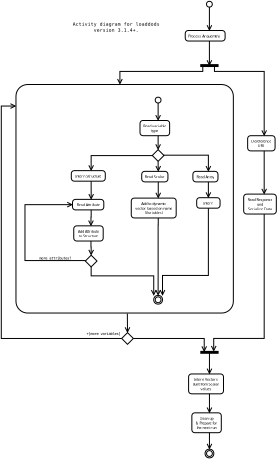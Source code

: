 <?xml version="1.0"?>
<diagram xmlns:dia="http://www.lysator.liu.se/~alla/dia/">
  <diagramdata>
    <attribute name="background">
      <color val="#ffffff"/>
    </attribute>
    <attribute name="paper">
      <composite type="paper">
        <attribute name="name">
          <string>#Letter#</string>
        </attribute>
        <attribute name="tmargin">
          <real val="2.54"/>
        </attribute>
        <attribute name="bmargin">
          <real val="2.54"/>
        </attribute>
        <attribute name="lmargin">
          <real val="2.54"/>
        </attribute>
        <attribute name="rmargin">
          <real val="2.54"/>
        </attribute>
        <attribute name="is_portrait">
          <boolean val="true"/>
        </attribute>
        <attribute name="scaling">
          <real val="0.293"/>
        </attribute>
        <attribute name="fitto">
          <boolean val="true"/>
        </attribute>
        <attribute name="fitwidth">
          <int val="1"/>
        </attribute>
        <attribute name="fitheight">
          <int val="1"/>
        </attribute>
      </composite>
    </attribute>
  </diagramdata>
  <layer name="Background" visible="true">
    <object type="Standard - Box" version="0" id="O0">
      <attribute name="obj_pos">
        <point val="-9.967,16.242"/>
      </attribute>
      <attribute name="obj_bb">
        <rectangle val="-10.017,16.192;27.283,55.401"/>
      </attribute>
      <attribute name="elem_corner">
        <point val="-9.967,16.242"/>
      </attribute>
      <attribute name="elem_width">
        <real val="37.199"/>
      </attribute>
      <attribute name="elem_height">
        <real val="39.109"/>
      </attribute>
      <attribute name="border_width">
        <real val="0.1"/>
      </attribute>
      <attribute name="show_background">
        <boolean val="true"/>
      </attribute>
      <attribute name="corner_radius">
        <real val="2"/>
      </attribute>
    </object>
  </layer>
  <layer name="Foreground" visible="true">
    <object type="UML - State" version="0" id="O1">
      <attribute name="obj_pos">
        <point val="22.635,2"/>
      </attribute>
      <attribute name="obj_bb">
        <rectangle val="22.635,2;23.635,3"/>
      </attribute>
      <attribute name="elem_corner">
        <point val="22.635,2"/>
      </attribute>
      <attribute name="elem_width">
        <real val="1"/>
      </attribute>
      <attribute name="elem_height">
        <real val="1"/>
      </attribute>
      <attribute name="text">
        <composite type="text">
          <attribute name="string">
            <string>##</string>
          </attribute>
          <attribute name="font">
            <font name="Helvetica"/>
          </attribute>
          <attribute name="height">
            <real val="0.8"/>
          </attribute>
          <attribute name="pos">
            <point val="26,5.139"/>
          </attribute>
          <attribute name="color">
            <color val="#000000"/>
          </attribute>
          <attribute name="alignment">
            <enum val="1"/>
          </attribute>
        </composite>
      </attribute>
      <attribute name="type">
        <int val="1"/>
      </attribute>
    </object>
    <object type="UML - State" version="0" id="O2">
      <attribute name="obj_pos">
        <point val="19,7"/>
      </attribute>
      <attribute name="obj_bb">
        <rectangle val="19,7;27.27,8.8"/>
      </attribute>
      <attribute name="elem_corner">
        <point val="19,7"/>
      </attribute>
      <attribute name="elem_width">
        <real val="8.27"/>
      </attribute>
      <attribute name="elem_height">
        <real val="1.8"/>
      </attribute>
      <attribute name="text">
        <composite type="text">
          <attribute name="string">
            <string>#Process Arguemtns#</string>
          </attribute>
          <attribute name="font">
            <font name="Helvetica"/>
          </attribute>
          <attribute name="height">
            <real val="0.8"/>
          </attribute>
          <attribute name="pos">
            <point val="23.135,8.139"/>
          </attribute>
          <attribute name="color">
            <color val="#000000"/>
          </attribute>
          <attribute name="alignment">
            <enum val="1"/>
          </attribute>
        </composite>
      </attribute>
      <attribute name="type">
        <int val="0"/>
      </attribute>
    </object>
    <object type="Standard - Line" version="0" id="O3">
      <attribute name="obj_pos">
        <point val="23.135,3"/>
      </attribute>
      <attribute name="obj_bb">
        <rectangle val="22.285,2.15;23.985,7.85"/>
      </attribute>
      <attribute name="conn_endpoints">
        <point val="23.135,3"/>
        <point val="23.135,7"/>
      </attribute>
      <attribute name="numcp">
        <int val="1"/>
      </attribute>
      <attribute name="end_arrow">
        <enum val="1"/>
      </attribute>
      <attribute name="end_arrow_length">
        <real val="0.8"/>
      </attribute>
      <attribute name="end_arrow_width">
        <real val="0.8"/>
      </attribute>
      <connections>
        <connection handle="0" to="O1" connection="6"/>
        <connection handle="1" to="O2" connection="1"/>
      </connections>
    </object>
    <object type="UML - State" version="0" id="O4">
      <attribute name="obj_pos">
        <point val="29.679,25"/>
      </attribute>
      <attribute name="obj_bb">
        <rectangle val="29.679,25;35.339,27.6"/>
      </attribute>
      <attribute name="elem_corner">
        <point val="29.679,25"/>
      </attribute>
      <attribute name="elem_width">
        <real val="5.66"/>
      </attribute>
      <attribute name="elem_height">
        <real val="2.6"/>
      </attribute>
      <attribute name="text">
        <composite type="text">
          <attribute name="string">
            <string>#Dereference
URL#</string>
          </attribute>
          <attribute name="font">
            <font name="Helvetica"/>
          </attribute>
          <attribute name="height">
            <real val="0.8"/>
          </attribute>
          <attribute name="pos">
            <point val="32.509,26.139"/>
          </attribute>
          <attribute name="color">
            <color val="#000000"/>
          </attribute>
          <attribute name="alignment">
            <enum val="1"/>
          </attribute>
        </composite>
      </attribute>
      <attribute name="type">
        <int val="0"/>
      </attribute>
    </object>
    <object type="Standard - Line" version="0" id="O5">
      <attribute name="obj_pos">
        <point val="21.567,13"/>
      </attribute>
      <attribute name="obj_bb">
        <rectangle val="21.317,12.75;24.953,13.25"/>
      </attribute>
      <attribute name="conn_endpoints">
        <point val="21.567,13"/>
        <point val="24.703,13"/>
      </attribute>
      <attribute name="numcp">
        <int val="1"/>
      </attribute>
      <attribute name="line_width">
        <real val="0.5"/>
      </attribute>
    </object>
    <object type="Standard - Line" version="0" id="O6">
      <attribute name="obj_pos">
        <point val="23.135,8.8"/>
      </attribute>
      <attribute name="obj_bb">
        <rectangle val="22.285,7.95;23.985,13.85"/>
      </attribute>
      <attribute name="conn_endpoints">
        <point val="23.135,8.8"/>
        <point val="23.135,13"/>
      </attribute>
      <attribute name="numcp">
        <int val="1"/>
      </attribute>
      <attribute name="end_arrow">
        <enum val="1"/>
      </attribute>
      <attribute name="end_arrow_length">
        <real val="0.8"/>
      </attribute>
      <attribute name="end_arrow_width">
        <real val="0.8"/>
      </attribute>
      <connections>
        <connection handle="0" to="O2" connection="6"/>
        <connection handle="1" to="O5" connection="0"/>
      </connections>
    </object>
    <object type="UML - Association" version="0" id="O7">
      <attribute name="obj_pos">
        <point val="24,13"/>
      </attribute>
      <attribute name="obj_bb">
        <rectangle val="22.55,11.55;33.959,26.6"/>
      </attribute>
      <attribute name="orth_points">
        <point val="24,13"/>
        <point val="24,14"/>
        <point val="32.509,14"/>
        <point val="32.509,25"/>
      </attribute>
      <attribute name="orth_orient">
        <enum val="1"/>
        <enum val="0"/>
        <enum val="1"/>
      </attribute>
      <attribute name="name">
        <string/>
      </attribute>
      <attribute name="direction">
        <enum val="0"/>
      </attribute>
      <attribute name="ends">
        <composite>
          <attribute name="role">
            <string/>
          </attribute>
          <attribute name="multiplicity">
            <string/>
          </attribute>
          <attribute name="arrow">
            <boolean val="false"/>
          </attribute>
          <attribute name="aggregate">
            <enum val="0"/>
          </attribute>
        </composite>
        <composite>
          <attribute name="role">
            <string/>
          </attribute>
          <attribute name="multiplicity">
            <string/>
          </attribute>
          <attribute name="arrow">
            <boolean val="true"/>
          </attribute>
          <attribute name="aggregate">
            <enum val="0"/>
          </attribute>
        </composite>
      </attribute>
      <connections>
        <connection handle="1" to="O4" connection="1"/>
      </connections>
    </object>
    <object type="UML - State" version="0" id="O8">
      <attribute name="obj_pos">
        <point val="29,35"/>
      </attribute>
      <attribute name="obj_bb">
        <rectangle val="29,35;36.018,38.4"/>
      </attribute>
      <attribute name="elem_corner">
        <point val="29,35"/>
      </attribute>
      <attribute name="elem_width">
        <real val="7.018"/>
      </attribute>
      <attribute name="elem_height">
        <real val="3.4"/>
      </attribute>
      <attribute name="text">
        <composite type="text">
          <attribute name="string">
            <string>#Read Response
and
Serialize Data#</string>
          </attribute>
          <attribute name="font">
            <font name="Helvetica"/>
          </attribute>
          <attribute name="height">
            <real val="0.8"/>
          </attribute>
          <attribute name="pos">
            <point val="32.509,36.139"/>
          </attribute>
          <attribute name="color">
            <color val="#000000"/>
          </attribute>
          <attribute name="alignment">
            <enum val="1"/>
          </attribute>
        </composite>
      </attribute>
      <attribute name="type">
        <int val="0"/>
      </attribute>
    </object>
    <object type="Standard - Line" version="0" id="O9">
      <attribute name="obj_pos">
        <point val="32.509,27.6"/>
      </attribute>
      <attribute name="obj_bb">
        <rectangle val="31.659,26.75;33.359,35.85"/>
      </attribute>
      <attribute name="conn_endpoints">
        <point val="32.509,27.6"/>
        <point val="32.509,35"/>
      </attribute>
      <attribute name="numcp">
        <int val="1"/>
      </attribute>
      <attribute name="end_arrow">
        <enum val="1"/>
      </attribute>
      <attribute name="end_arrow_length">
        <real val="0.8"/>
      </attribute>
      <attribute name="end_arrow_width">
        <real val="0.8"/>
      </attribute>
      <connections>
        <connection handle="0" to="O4" connection="6"/>
        <connection handle="1" to="O8" connection="1"/>
      </connections>
    </object>
    <object type="UML - Association" version="0" id="O10">
      <attribute name="obj_pos">
        <point val="22,13"/>
      </attribute>
      <attribute name="obj_bb">
        <rectangle val="6.369,11.55;23.45,17.81"/>
      </attribute>
      <attribute name="orth_points">
        <point val="22,13"/>
        <point val="22,14"/>
        <point val="7.819,14"/>
        <point val="7.819,16.21"/>
      </attribute>
      <attribute name="orth_orient">
        <enum val="1"/>
        <enum val="0"/>
        <enum val="1"/>
      </attribute>
      <attribute name="name">
        <string/>
      </attribute>
      <attribute name="direction">
        <enum val="0"/>
      </attribute>
      <attribute name="ends">
        <composite>
          <attribute name="role">
            <string/>
          </attribute>
          <attribute name="multiplicity">
            <string/>
          </attribute>
          <attribute name="arrow">
            <boolean val="false"/>
          </attribute>
          <attribute name="aggregate">
            <enum val="0"/>
          </attribute>
        </composite>
        <composite>
          <attribute name="role">
            <string/>
          </attribute>
          <attribute name="multiplicity">
            <string/>
          </attribute>
          <attribute name="arrow">
            <boolean val="true"/>
          </attribute>
          <attribute name="aggregate">
            <enum val="0"/>
          </attribute>
        </composite>
      </attribute>
    </object>
    <object type="UML - Branch" version="0" id="O11">
      <attribute name="obj_pos">
        <point val="8.12,58.699"/>
      </attribute>
      <attribute name="obj_bb">
        <rectangle val="8.07,58.649;10.17,60.749"/>
      </attribute>
      <attribute name="elem_corner">
        <point val="8.12,58.699"/>
      </attribute>
      <attribute name="elem_width">
        <real val="2"/>
      </attribute>
      <attribute name="elem_height">
        <real val="2"/>
      </attribute>
    </object>
    <object type="Standard - Line" version="0" id="O12">
      <attribute name="obj_pos">
        <point val="9.092,55.428"/>
      </attribute>
      <attribute name="obj_bb">
        <rectangle val="8.242,54.578;9.97,59.549"/>
      </attribute>
      <attribute name="conn_endpoints">
        <point val="9.092,55.428"/>
        <point val="9.12,58.699"/>
      </attribute>
      <attribute name="numcp">
        <int val="1"/>
      </attribute>
      <attribute name="end_arrow">
        <enum val="1"/>
      </attribute>
      <attribute name="end_arrow_length">
        <real val="0.8"/>
      </attribute>
      <attribute name="end_arrow_width">
        <real val="0.8"/>
      </attribute>
      <connections>
        <connection handle="1" to="O11" connection="1"/>
      </connections>
    </object>
    <object type="UML - Association" version="0" id="O13">
      <attribute name="obj_pos">
        <point val="8.12,59.699"/>
      </attribute>
      <attribute name="obj_bb">
        <rectangle val="-13.928,18.476;16.077,61.149"/>
      </attribute>
      <attribute name="orth_points">
        <point val="8.12,59.699"/>
        <point val="-12.478,59.699"/>
        <point val="-12.478,19.926"/>
        <point val="-10.002,19.926"/>
      </attribute>
      <attribute name="orth_orient">
        <enum val="0"/>
        <enum val="1"/>
        <enum val="0"/>
      </attribute>
      <attribute name="name">
        <string/>
      </attribute>
      <attribute name="direction">
        <enum val="0"/>
      </attribute>
      <attribute name="ends">
        <composite>
          <attribute name="role">
            <string>#[more variables]#</string>
          </attribute>
          <attribute name="multiplicity">
            <string/>
          </attribute>
          <attribute name="arrow">
            <boolean val="false"/>
          </attribute>
          <attribute name="aggregate">
            <enum val="0"/>
          </attribute>
        </composite>
        <composite>
          <attribute name="role">
            <string/>
          </attribute>
          <attribute name="multiplicity">
            <string/>
          </attribute>
          <attribute name="arrow">
            <boolean val="true"/>
          </attribute>
          <attribute name="aggregate">
            <enum val="0"/>
          </attribute>
        </composite>
      </attribute>
      <connections>
        <connection handle="0" to="O11" connection="0"/>
      </connections>
    </object>
    <object type="UML - Association" version="0" id="O14">
      <attribute name="obj_pos">
        <point val="10.12,59.699"/>
      </attribute>
      <attribute name="obj_bb">
        <rectangle val="8.67,58.249;23.697,63.555"/>
      </attribute>
      <attribute name="orth_points">
        <point val="10.12,59.699"/>
        <point val="22.247,59.699"/>
        <point val="22.247,61.955"/>
      </attribute>
      <attribute name="orth_orient">
        <enum val="0"/>
        <enum val="1"/>
      </attribute>
      <attribute name="name">
        <string/>
      </attribute>
      <attribute name="direction">
        <enum val="0"/>
      </attribute>
      <attribute name="ends">
        <composite>
          <attribute name="role">
            <string/>
          </attribute>
          <attribute name="multiplicity">
            <string/>
          </attribute>
          <attribute name="arrow">
            <boolean val="false"/>
          </attribute>
          <attribute name="aggregate">
            <enum val="0"/>
          </attribute>
        </composite>
        <composite>
          <attribute name="role">
            <string/>
          </attribute>
          <attribute name="multiplicity">
            <string/>
          </attribute>
          <attribute name="arrow">
            <boolean val="true"/>
          </attribute>
          <attribute name="aggregate">
            <enum val="0"/>
          </attribute>
        </composite>
      </attribute>
      <connections>
        <connection handle="0" to="O11" connection="2"/>
      </connections>
    </object>
    <object type="UML - Association" version="0" id="O15">
      <attribute name="obj_pos">
        <point val="32.509,38.4"/>
      </attribute>
      <attribute name="obj_bb">
        <rectangle val="22.423,36.95;33.959,63.485"/>
      </attribute>
      <attribute name="orth_points">
        <point val="32.509,38.4"/>
        <point val="32.509,59.692"/>
        <point val="23.873,59.692"/>
        <point val="23.873,61.885"/>
      </attribute>
      <attribute name="orth_orient">
        <enum val="1"/>
        <enum val="0"/>
        <enum val="1"/>
      </attribute>
      <attribute name="name">
        <string/>
      </attribute>
      <attribute name="direction">
        <enum val="0"/>
      </attribute>
      <attribute name="ends">
        <composite>
          <attribute name="role">
            <string/>
          </attribute>
          <attribute name="multiplicity">
            <string/>
          </attribute>
          <attribute name="arrow">
            <boolean val="false"/>
          </attribute>
          <attribute name="aggregate">
            <enum val="0"/>
          </attribute>
        </composite>
        <composite>
          <attribute name="role">
            <string/>
          </attribute>
          <attribute name="multiplicity">
            <string/>
          </attribute>
          <attribute name="arrow">
            <boolean val="true"/>
          </attribute>
          <attribute name="aggregate">
            <enum val="0"/>
          </attribute>
        </composite>
      </attribute>
      <connections>
        <connection handle="0" to="O8" connection="6"/>
      </connections>
    </object>
    <object type="Standard - Line" version="0" id="O16">
      <attribute name="obj_pos">
        <point val="21.576,62.072"/>
      </attribute>
      <attribute name="obj_bb">
        <rectangle val="21.326,61.822;24.961,62.322"/>
      </attribute>
      <attribute name="conn_endpoints">
        <point val="21.576,62.072"/>
        <point val="24.711,62.072"/>
      </attribute>
      <attribute name="numcp">
        <int val="1"/>
      </attribute>
      <attribute name="line_width">
        <real val="0.5"/>
      </attribute>
    </object>
    <object type="UML - State" version="0" id="O17">
      <attribute name="obj_pos">
        <point val="19.574,65.769"/>
      </attribute>
      <attribute name="obj_bb">
        <rectangle val="19.574,65.769;26.713,69.168"/>
      </attribute>
      <attribute name="elem_corner">
        <point val="19.574,65.769"/>
      </attribute>
      <attribute name="elem_width">
        <real val="7.139"/>
      </attribute>
      <attribute name="elem_height">
        <real val="3.4"/>
      </attribute>
      <attribute name="text">
        <composite type="text">
          <attribute name="string">
            <string>#Intern Vectors
Built from Scalar
values#</string>
          </attribute>
          <attribute name="font">
            <font name="Helvetica"/>
          </attribute>
          <attribute name="height">
            <real val="0.8"/>
          </attribute>
          <attribute name="pos">
            <point val="23.143,66.907"/>
          </attribute>
          <attribute name="color">
            <color val="#000000"/>
          </attribute>
          <attribute name="alignment">
            <enum val="1"/>
          </attribute>
        </composite>
      </attribute>
      <attribute name="type">
        <int val="0"/>
      </attribute>
    </object>
    <object type="Standard - Line" version="0" id="O18">
      <attribute name="obj_pos">
        <point val="23.143,62.072"/>
      </attribute>
      <attribute name="obj_bb">
        <rectangle val="22.293,61.222;23.993,66.618"/>
      </attribute>
      <attribute name="conn_endpoints">
        <point val="23.143,62.072"/>
        <point val="23.143,65.769"/>
      </attribute>
      <attribute name="numcp">
        <int val="1"/>
      </attribute>
      <attribute name="end_arrow">
        <enum val="1"/>
      </attribute>
      <attribute name="end_arrow_length">
        <real val="0.8"/>
      </attribute>
      <attribute name="end_arrow_width">
        <real val="0.8"/>
      </attribute>
      <connections>
        <connection handle="0" to="O16" connection="0"/>
        <connection handle="1" to="O17" connection="1"/>
      </connections>
    </object>
    <object type="UML - State" version="0" id="O19">
      <attribute name="obj_pos">
        <point val="20.131,72.426"/>
      </attribute>
      <attribute name="obj_bb">
        <rectangle val="20.131,72.426;26.155,75.826"/>
      </attribute>
      <attribute name="elem_corner">
        <point val="20.131,72.426"/>
      </attribute>
      <attribute name="elem_width">
        <real val="6.024"/>
      </attribute>
      <attribute name="elem_height">
        <real val="3.4"/>
      </attribute>
      <attribute name="text">
        <composite type="text">
          <attribute name="string">
            <string>#Clean up
&amp; Prepare for
the next run#</string>
          </attribute>
          <attribute name="font">
            <font name="Helvetica"/>
          </attribute>
          <attribute name="height">
            <real val="0.8"/>
          </attribute>
          <attribute name="pos">
            <point val="23.143,73.564"/>
          </attribute>
          <attribute name="color">
            <color val="#000000"/>
          </attribute>
          <attribute name="alignment">
            <enum val="1"/>
          </attribute>
        </composite>
      </attribute>
      <attribute name="type">
        <int val="0"/>
      </attribute>
    </object>
    <object type="Standard - Line" version="0" id="O20">
      <attribute name="obj_pos">
        <point val="23.143,69.168"/>
      </attribute>
      <attribute name="obj_bb">
        <rectangle val="22.293,68.319;23.993,73.276"/>
      </attribute>
      <attribute name="conn_endpoints">
        <point val="23.143,69.168"/>
        <point val="23.143,72.426"/>
      </attribute>
      <attribute name="numcp">
        <int val="1"/>
      </attribute>
      <attribute name="end_arrow">
        <enum val="1"/>
      </attribute>
      <attribute name="end_arrow_length">
        <real val="0.8"/>
      </attribute>
      <attribute name="end_arrow_width">
        <real val="0.8"/>
      </attribute>
      <connections>
        <connection handle="0" to="O17" connection="6"/>
        <connection handle="1" to="O19" connection="1"/>
      </connections>
    </object>
    <object type="UML - State" version="0" id="O21">
      <attribute name="obj_pos">
        <point val="22.393,78.638"/>
      </attribute>
      <attribute name="obj_bb">
        <rectangle val="22.393,78.638;23.893,80.138"/>
      </attribute>
      <attribute name="elem_corner">
        <point val="22.393,78.638"/>
      </attribute>
      <attribute name="elem_width">
        <real val="1.5"/>
      </attribute>
      <attribute name="elem_height">
        <real val="1.5"/>
      </attribute>
      <attribute name="text">
        <composite type="text">
          <attribute name="string">
            <string>##</string>
          </attribute>
          <attribute name="font">
            <font name="Helvetica"/>
          </attribute>
          <attribute name="height">
            <real val="0.8"/>
          </attribute>
          <attribute name="pos">
            <point val="25,67.139"/>
          </attribute>
          <attribute name="color">
            <color val="#000000"/>
          </attribute>
          <attribute name="alignment">
            <enum val="1"/>
          </attribute>
        </composite>
      </attribute>
      <attribute name="type">
        <int val="2"/>
      </attribute>
    </object>
    <object type="Standard - Line" version="0" id="O22">
      <attribute name="obj_pos">
        <point val="23.143,75.826"/>
      </attribute>
      <attribute name="obj_bb">
        <rectangle val="22.293,74.976;23.993,79.488"/>
      </attribute>
      <attribute name="conn_endpoints">
        <point val="23.143,75.826"/>
        <point val="23.143,78.638"/>
      </attribute>
      <attribute name="numcp">
        <int val="1"/>
      </attribute>
      <attribute name="end_arrow">
        <enum val="1"/>
      </attribute>
      <attribute name="end_arrow_length">
        <real val="0.8"/>
      </attribute>
      <attribute name="end_arrow_width">
        <real val="0.8"/>
      </attribute>
      <connections>
        <connection handle="0" to="O19" connection="6"/>
        <connection handle="1" to="O21" connection="1"/>
      </connections>
    </object>
    <object type="Standard - Text" version="0" id="O23">
      <attribute name="obj_pos">
        <point val="7.2,6.2"/>
      </attribute>
      <attribute name="obj_bb">
        <rectangle val="-1.687,5.407;16.087,7.407"/>
      </attribute>
      <attribute name="text">
        <composite type="text">
          <attribute name="string">
            <string>#Activity diagram for loaddods
version 3.1.4+.#</string>
          </attribute>
          <attribute name="font">
            <font name="Courier"/>
          </attribute>
          <attribute name="height">
            <real val="1"/>
          </attribute>
          <attribute name="pos">
            <point val="7.2,6.2"/>
          </attribute>
          <attribute name="color">
            <color val="#000000"/>
          </attribute>
          <attribute name="alignment">
            <enum val="1"/>
          </attribute>
        </composite>
      </attribute>
    </object>
    <group>
      <object type="UML - State" version="0" id="O24">
        <attribute name="obj_pos">
          <point val="13.859,18.405"/>
        </attribute>
        <attribute name="obj_bb">
          <rectangle val="13.859,18.405;14.859,19.405"/>
        </attribute>
        <attribute name="elem_corner">
          <point val="13.859,18.405"/>
        </attribute>
        <attribute name="elem_width">
          <real val="1"/>
        </attribute>
        <attribute name="elem_height">
          <real val="1"/>
        </attribute>
        <attribute name="text">
          <composite type="text">
            <attribute name="string">
              <string>##</string>
            </attribute>
            <attribute name="font">
              <font name="Helvetica"/>
            </attribute>
            <attribute name="height">
              <real val="0.8"/>
            </attribute>
            <attribute name="pos">
              <point val="7,12.139"/>
            </attribute>
            <attribute name="color">
              <color val="#000000"/>
            </attribute>
            <attribute name="alignment">
              <enum val="1"/>
            </attribute>
          </composite>
        </attribute>
        <attribute name="type">
          <int val="1"/>
        </attribute>
      </object>
      <object type="UML - Branch" version="0" id="O25">
        <attribute name="obj_pos">
          <point val="13.359,27.385"/>
        </attribute>
        <attribute name="obj_bb">
          <rectangle val="13.309,27.335;15.409,29.435"/>
        </attribute>
        <attribute name="elem_corner">
          <point val="13.359,27.385"/>
        </attribute>
        <attribute name="elem_width">
          <real val="2"/>
        </attribute>
        <attribute name="elem_height">
          <real val="2"/>
        </attribute>
      </object>
      <object type="UML - State" version="0" id="O26">
        <attribute name="obj_pos">
          <point val="11.259,22.395"/>
        </attribute>
        <attribute name="obj_bb">
          <rectangle val="11.259,22.395;17.46,24.995"/>
        </attribute>
        <attribute name="elem_corner">
          <point val="11.259,22.395"/>
        </attribute>
        <attribute name="elem_width">
          <real val="6.202"/>
        </attribute>
        <attribute name="elem_height">
          <real val="2.6"/>
        </attribute>
        <attribute name="text">
          <composite type="text">
            <attribute name="string">
              <string>#Read variable
type#</string>
            </attribute>
            <attribute name="font">
              <font name="Helvetica"/>
            </attribute>
            <attribute name="height">
              <real val="0.8"/>
            </attribute>
            <attribute name="pos">
              <point val="14.359,23.534"/>
            </attribute>
            <attribute name="color">
              <color val="#000000"/>
            </attribute>
            <attribute name="alignment">
              <enum val="1"/>
            </attribute>
          </composite>
        </attribute>
        <attribute name="type">
          <int val="0"/>
        </attribute>
      </object>
      <object type="UML - State" version="0" id="O27">
        <attribute name="obj_pos">
          <point val="11.551,31.102"/>
        </attribute>
        <attribute name="obj_bb">
          <rectangle val="11.551,31.102;17.211,32.902"/>
        </attribute>
        <attribute name="elem_corner">
          <point val="11.551,31.102"/>
        </attribute>
        <attribute name="elem_width">
          <real val="5.66"/>
        </attribute>
        <attribute name="elem_height">
          <real val="1.8"/>
        </attribute>
        <attribute name="text">
          <composite type="text">
            <attribute name="string">
              <string>#Read Scalar#</string>
            </attribute>
            <attribute name="font">
              <font name="Helvetica"/>
            </attribute>
            <attribute name="height">
              <real val="0.8"/>
            </attribute>
            <attribute name="pos">
              <point val="14.381,32.241"/>
            </attribute>
            <attribute name="color">
              <color val="#000000"/>
            </attribute>
            <attribute name="alignment">
              <enum val="1"/>
            </attribute>
          </composite>
        </attribute>
        <attribute name="type">
          <int val="0"/>
        </attribute>
      </object>
      <object type="UML - State" version="0" id="O28">
        <attribute name="obj_pos">
          <point val="20.309,31.102"/>
        </attribute>
        <attribute name="obj_bb">
          <rectangle val="20.309,31.102;25.606,32.902"/>
        </attribute>
        <attribute name="elem_corner">
          <point val="20.309,31.102"/>
        </attribute>
        <attribute name="elem_width">
          <real val="5.297"/>
        </attribute>
        <attribute name="elem_height">
          <real val="1.8"/>
        </attribute>
        <attribute name="text">
          <composite type="text">
            <attribute name="string">
              <string>#Read Array#</string>
            </attribute>
            <attribute name="font">
              <font name="Helvetica"/>
            </attribute>
            <attribute name="height">
              <real val="0.8"/>
            </attribute>
            <attribute name="pos">
              <point val="22.958,32.241"/>
            </attribute>
            <attribute name="color">
              <color val="#000000"/>
            </attribute>
            <attribute name="alignment">
              <enum val="1"/>
            </attribute>
          </composite>
        </attribute>
        <attribute name="type">
          <int val="0"/>
        </attribute>
      </object>
      <object type="UML - Association" version="0" id="O29">
        <attribute name="obj_pos">
          <point val="15.359,28.385"/>
        </attribute>
        <attribute name="obj_bb">
          <rectangle val="13.909,26.884;24.408,32.702"/>
        </attribute>
        <attribute name="orth_points">
          <point val="15.359,28.385"/>
          <point val="15.359,28.334"/>
          <point val="22.958,28.334"/>
          <point val="22.958,31.102"/>
        </attribute>
        <attribute name="orth_orient">
          <enum val="1"/>
          <enum val="0"/>
          <enum val="1"/>
        </attribute>
        <attribute name="name">
          <string/>
        </attribute>
        <attribute name="direction">
          <enum val="0"/>
        </attribute>
        <attribute name="ends">
          <composite>
            <attribute name="role">
              <string/>
            </attribute>
            <attribute name="multiplicity">
              <string/>
            </attribute>
            <attribute name="arrow">
              <boolean val="false"/>
            </attribute>
            <attribute name="aggregate">
              <enum val="0"/>
            </attribute>
          </composite>
          <composite>
            <attribute name="role">
              <string/>
            </attribute>
            <attribute name="multiplicity">
              <string/>
            </attribute>
            <attribute name="arrow">
              <boolean val="true"/>
            </attribute>
            <attribute name="aggregate">
              <enum val="0"/>
            </attribute>
          </composite>
        </attribute>
        <connections>
          <connection handle="0" to="O25" connection="2"/>
        </connections>
      </object>
      <object type="UML - Association" version="0" id="O30">
        <attribute name="obj_pos">
          <point val="14.359,29.385"/>
        </attribute>
        <attribute name="obj_bb">
          <rectangle val="12.909,27.935;15.831,32.702"/>
        </attribute>
        <attribute name="orth_points">
          <point val="14.359,29.385"/>
          <point val="14.359,30.385"/>
          <point val="14.381,30.385"/>
          <point val="14.381,31.102"/>
        </attribute>
        <attribute name="orth_orient">
          <enum val="1"/>
          <enum val="0"/>
          <enum val="1"/>
        </attribute>
        <attribute name="name">
          <string/>
        </attribute>
        <attribute name="direction">
          <enum val="0"/>
        </attribute>
        <attribute name="ends">
          <composite>
            <attribute name="role">
              <string/>
            </attribute>
            <attribute name="multiplicity">
              <string/>
            </attribute>
            <attribute name="arrow">
              <boolean val="false"/>
            </attribute>
            <attribute name="aggregate">
              <enum val="0"/>
            </attribute>
          </composite>
          <composite>
            <attribute name="role">
              <string/>
            </attribute>
            <attribute name="multiplicity">
              <string/>
            </attribute>
            <attribute name="arrow">
              <boolean val="true"/>
            </attribute>
            <attribute name="aggregate">
              <enum val="0"/>
            </attribute>
          </composite>
        </attribute>
        <connections>
          <connection handle="0" to="O25" connection="3"/>
        </connections>
      </object>
      <object type="Standard - Line" version="0" id="O31">
        <attribute name="obj_pos">
          <point val="14.359,24.995"/>
        </attribute>
        <attribute name="obj_bb">
          <rectangle val="13.509,24.145;15.209,28.235"/>
        </attribute>
        <attribute name="conn_endpoints">
          <point val="14.359,24.995"/>
          <point val="14.359,27.385"/>
        </attribute>
        <attribute name="numcp">
          <int val="1"/>
        </attribute>
        <attribute name="end_arrow">
          <enum val="1"/>
        </attribute>
        <attribute name="end_arrow_length">
          <real val="0.8"/>
        </attribute>
        <attribute name="end_arrow_width">
          <real val="0.8"/>
        </attribute>
        <connections>
          <connection handle="0" to="O26" connection="6"/>
          <connection handle="1" to="O25" connection="1"/>
        </connections>
      </object>
      <object type="UML - State" version="0" id="O32">
        <attribute name="obj_pos">
          <point val="20.958,35.607"/>
        </attribute>
        <attribute name="obj_bb">
          <rectangle val="20.958,35.607;24.958,37.407"/>
        </attribute>
        <attribute name="elem_corner">
          <point val="20.958,35.607"/>
        </attribute>
        <attribute name="elem_width">
          <real val="4"/>
        </attribute>
        <attribute name="elem_height">
          <real val="1.8"/>
        </attribute>
        <attribute name="text">
          <composite type="text">
            <attribute name="string">
              <string>#Intern#</string>
            </attribute>
            <attribute name="font">
              <font name="Helvetica"/>
            </attribute>
            <attribute name="height">
              <real val="0.8"/>
            </attribute>
            <attribute name="pos">
              <point val="22.958,36.746"/>
            </attribute>
            <attribute name="color">
              <color val="#000000"/>
            </attribute>
            <attribute name="alignment">
              <enum val="1"/>
            </attribute>
          </composite>
        </attribute>
        <attribute name="type">
          <int val="0"/>
        </attribute>
      </object>
      <object type="Standard - Line" version="0" id="O33">
        <attribute name="obj_pos">
          <point val="22.958,32.902"/>
        </attribute>
        <attribute name="obj_bb">
          <rectangle val="22.108,32.052;23.808,36.457"/>
        </attribute>
        <attribute name="conn_endpoints">
          <point val="22.958,32.902"/>
          <point val="22.958,35.607"/>
        </attribute>
        <attribute name="numcp">
          <int val="1"/>
        </attribute>
        <attribute name="end_arrow">
          <enum val="1"/>
        </attribute>
        <attribute name="end_arrow_length">
          <real val="0.8"/>
        </attribute>
        <attribute name="end_arrow_width">
          <real val="0.8"/>
        </attribute>
        <connections>
          <connection handle="0" to="O28" connection="6"/>
          <connection handle="1" to="O32" connection="1"/>
        </connections>
      </object>
      <object type="UML - State" version="0" id="O34">
        <attribute name="obj_pos">
          <point val="9.765,35.678"/>
        </attribute>
        <attribute name="obj_bb">
          <rectangle val="9.765,35.678;18.997,39.078"/>
        </attribute>
        <attribute name="elem_corner">
          <point val="9.765,35.678"/>
        </attribute>
        <attribute name="elem_width">
          <real val="9.232"/>
        </attribute>
        <attribute name="elem_height">
          <real val="3.4"/>
        </attribute>
        <attribute name="text">
          <composite type="text">
            <attribute name="string">
              <string>#Add to dynamic
vector based on name
(Variables)#</string>
            </attribute>
            <attribute name="font">
              <font name="Helvetica"/>
            </attribute>
            <attribute name="height">
              <real val="0.8"/>
            </attribute>
            <attribute name="pos">
              <point val="14.381,36.817"/>
            </attribute>
            <attribute name="color">
              <color val="#000000"/>
            </attribute>
            <attribute name="alignment">
              <enum val="1"/>
            </attribute>
          </composite>
        </attribute>
        <attribute name="type">
          <int val="0"/>
        </attribute>
      </object>
      <object type="Standard - Line" version="0" id="O35">
        <attribute name="obj_pos">
          <point val="14.381,32.902"/>
        </attribute>
        <attribute name="obj_bb">
          <rectangle val="13.531,32.052;15.231,36.528"/>
        </attribute>
        <attribute name="conn_endpoints">
          <point val="14.381,32.902"/>
          <point val="14.381,35.678"/>
        </attribute>
        <attribute name="numcp">
          <int val="1"/>
        </attribute>
        <attribute name="end_arrow">
          <enum val="1"/>
        </attribute>
        <attribute name="end_arrow_length">
          <real val="0.8"/>
        </attribute>
        <attribute name="end_arrow_width">
          <real val="0.8"/>
        </attribute>
        <connections>
          <connection handle="0" to="O27" connection="6"/>
          <connection handle="1" to="O34" connection="1"/>
        </connections>
      </object>
      <object type="UML - Association" version="0" id="O36">
        <attribute name="obj_pos">
          <point val="22.958,37.407"/>
        </attribute>
        <attribute name="obj_bb">
          <rectangle val="13.659,35.957;24.408,53.926"/>
        </attribute>
        <attribute name="orth_points">
          <point val="22.958,37.407"/>
          <point val="22.958,48.914"/>
          <point val="15.109,48.914"/>
          <point val="15.109,52.326"/>
        </attribute>
        <attribute name="orth_orient">
          <enum val="1"/>
          <enum val="0"/>
          <enum val="1"/>
        </attribute>
        <attribute name="name">
          <string/>
        </attribute>
        <attribute name="direction">
          <enum val="0"/>
        </attribute>
        <attribute name="ends">
          <composite>
            <attribute name="role">
              <string/>
            </attribute>
            <attribute name="multiplicity">
              <string/>
            </attribute>
            <attribute name="arrow">
              <boolean val="false"/>
            </attribute>
            <attribute name="aggregate">
              <enum val="0"/>
            </attribute>
          </composite>
          <composite>
            <attribute name="role">
              <string/>
            </attribute>
            <attribute name="multiplicity">
              <string/>
            </attribute>
            <attribute name="arrow">
              <boolean val="true"/>
            </attribute>
            <attribute name="aggregate">
              <enum val="0"/>
            </attribute>
          </composite>
        </attribute>
        <connections>
          <connection handle="0" to="O32" connection="6"/>
        </connections>
      </object>
      <object type="UML - Association" version="0" id="O37">
        <attribute name="obj_pos">
          <point val="14.381,39.078"/>
        </attribute>
        <attribute name="obj_bb">
          <rectangle val="12.909,37.628;15.831,53.926"/>
        </attribute>
        <attribute name="orth_points">
          <point val="14.381,39.078"/>
          <point val="14.381,40.286"/>
          <point val="14.359,40.286"/>
          <point val="14.359,52.326"/>
        </attribute>
        <attribute name="orth_orient">
          <enum val="1"/>
          <enum val="0"/>
          <enum val="1"/>
        </attribute>
        <attribute name="name">
          <string/>
        </attribute>
        <attribute name="direction">
          <enum val="0"/>
        </attribute>
        <attribute name="ends">
          <composite>
            <attribute name="role">
              <string/>
            </attribute>
            <attribute name="multiplicity">
              <string/>
            </attribute>
            <attribute name="arrow">
              <boolean val="false"/>
            </attribute>
            <attribute name="aggregate">
              <enum val="0"/>
            </attribute>
          </composite>
          <composite>
            <attribute name="role">
              <string/>
            </attribute>
            <attribute name="multiplicity">
              <string/>
            </attribute>
            <attribute name="arrow">
              <boolean val="true"/>
            </attribute>
            <attribute name="aggregate">
              <enum val="0"/>
            </attribute>
          </composite>
        </attribute>
        <connections>
          <connection handle="0" to="O34" connection="6"/>
        </connections>
      </object>
      <object type="UML - State" version="0" id="O38">
        <attribute name="obj_pos">
          <point val="13.609,52.326"/>
        </attribute>
        <attribute name="obj_bb">
          <rectangle val="13.609,52.326;15.109,53.826"/>
        </attribute>
        <attribute name="elem_corner">
          <point val="13.609,52.326"/>
        </attribute>
        <attribute name="elem_width">
          <real val="1.5"/>
        </attribute>
        <attribute name="elem_height">
          <real val="1.5"/>
        </attribute>
        <attribute name="text">
          <composite type="text">
            <attribute name="string">
              <string>##</string>
            </attribute>
            <attribute name="font">
              <font name="Helvetica"/>
            </attribute>
            <attribute name="height">
              <real val="0.8"/>
            </attribute>
            <attribute name="pos">
              <point val="15,41.139"/>
            </attribute>
            <attribute name="color">
              <color val="#000000"/>
            </attribute>
            <attribute name="alignment">
              <enum val="1"/>
            </attribute>
          </composite>
        </attribute>
        <attribute name="type">
          <int val="2"/>
        </attribute>
      </object>
      <object type="Standard - Line" version="0" id="O39">
        <attribute name="obj_pos">
          <point val="14.359,19.405"/>
        </attribute>
        <attribute name="obj_bb">
          <rectangle val="13.509,18.555;15.209,23.245"/>
        </attribute>
        <attribute name="conn_endpoints">
          <point val="14.359,19.405"/>
          <point val="14.359,22.395"/>
        </attribute>
        <attribute name="numcp">
          <int val="1"/>
        </attribute>
        <attribute name="end_arrow">
          <enum val="1"/>
        </attribute>
        <attribute name="end_arrow_length">
          <real val="0.8"/>
        </attribute>
        <attribute name="end_arrow_width">
          <real val="0.8"/>
        </attribute>
        <connections>
          <connection handle="0" to="O24" connection="6"/>
          <connection handle="1" to="O26" connection="1"/>
        </connections>
      </object>
      <object type="UML - State" version="0" id="O40">
        <attribute name="obj_pos">
          <point val="-0.292,35.901"/>
        </attribute>
        <attribute name="obj_bb">
          <rectangle val="-0.292,35.901;6.095,37.701"/>
        </attribute>
        <attribute name="elem_corner">
          <point val="-0.292,35.901"/>
        </attribute>
        <attribute name="elem_width">
          <real val="6.387"/>
        </attribute>
        <attribute name="elem_height">
          <real val="1.8"/>
        </attribute>
        <attribute name="text">
          <composite type="text">
            <attribute name="string">
              <string>#Read Attribute#</string>
            </attribute>
            <attribute name="font">
              <font name="Helvetica"/>
            </attribute>
            <attribute name="height">
              <real val="0.8"/>
            </attribute>
            <attribute name="pos">
              <point val="2.902,37.04"/>
            </attribute>
            <attribute name="color">
              <color val="#000000"/>
            </attribute>
            <attribute name="alignment">
              <enum val="1"/>
            </attribute>
          </composite>
        </attribute>
        <attribute name="type">
          <int val="0"/>
        </attribute>
      </object>
      <object type="UML - Association" version="0" id="O41">
        <attribute name="obj_pos">
          <point val="13.359,28.385"/>
        </attribute>
        <attribute name="obj_bb">
          <rectangle val="1.448,26.935;14.809,32.579"/>
        </attribute>
        <attribute name="orth_points">
          <point val="13.359,28.385"/>
          <point val="13.359,28.405"/>
          <point val="2.898,28.405"/>
          <point val="2.898,30.979"/>
        </attribute>
        <attribute name="orth_orient">
          <enum val="1"/>
          <enum val="0"/>
          <enum val="1"/>
        </attribute>
        <attribute name="name">
          <string/>
        </attribute>
        <attribute name="direction">
          <enum val="0"/>
        </attribute>
        <attribute name="ends">
          <composite>
            <attribute name="role">
              <string/>
            </attribute>
            <attribute name="multiplicity">
              <string/>
            </attribute>
            <attribute name="arrow">
              <boolean val="false"/>
            </attribute>
            <attribute name="aggregate">
              <enum val="0"/>
            </attribute>
          </composite>
          <composite>
            <attribute name="role">
              <string/>
            </attribute>
            <attribute name="multiplicity">
              <string/>
            </attribute>
            <attribute name="arrow">
              <boolean val="true"/>
            </attribute>
            <attribute name="aggregate">
              <enum val="0"/>
            </attribute>
          </composite>
        </attribute>
        <connections>
          <connection handle="0" to="O25" connection="0"/>
        </connections>
      </object>
      <object type="UML - Association" version="0" id="O42">
        <attribute name="obj_pos">
          <point val="1.9,46.449"/>
        </attribute>
        <attribute name="obj_bb">
          <rectangle val="-9.875,35.351;3.35,48.049"/>
        </attribute>
        <attribute name="orth_points">
          <point val="1.9,46.449"/>
          <point val="1.9,46.368"/>
          <point val="-8.425,46.368"/>
          <point val="-8.425,36.801"/>
          <point val="-0.292,36.801"/>
        </attribute>
        <attribute name="orth_orient">
          <enum val="1"/>
          <enum val="0"/>
          <enum val="1"/>
          <enum val="0"/>
        </attribute>
        <attribute name="name">
          <string>#more attributes?#</string>
        </attribute>
        <attribute name="direction">
          <enum val="0"/>
        </attribute>
        <attribute name="ends">
          <composite>
            <attribute name="role">
              <string/>
            </attribute>
            <attribute name="multiplicity">
              <string/>
            </attribute>
            <attribute name="arrow">
              <boolean val="false"/>
            </attribute>
            <attribute name="aggregate">
              <enum val="0"/>
            </attribute>
          </composite>
          <composite>
            <attribute name="role">
              <string/>
            </attribute>
            <attribute name="multiplicity">
              <string/>
            </attribute>
            <attribute name="arrow">
              <boolean val="true"/>
            </attribute>
            <attribute name="aggregate">
              <enum val="0"/>
            </attribute>
          </composite>
        </attribute>
        <connections>
          <connection handle="0" to="O46" connection="0"/>
        </connections>
      </object>
      <object type="UML - Association" version="0" id="O43">
        <attribute name="obj_pos">
          <point val="2.9,47.449"/>
        </attribute>
        <attribute name="obj_bb">
          <rectangle val="1.45,45.999;15.059,53.926"/>
        </attribute>
        <attribute name="orth_points">
          <point val="2.9,47.449"/>
          <point val="2.9,48.985"/>
          <point val="13.609,48.985"/>
          <point val="13.609,52.326"/>
        </attribute>
        <attribute name="orth_orient">
          <enum val="1"/>
          <enum val="0"/>
          <enum val="1"/>
        </attribute>
        <attribute name="name">
          <string/>
        </attribute>
        <attribute name="direction">
          <enum val="0"/>
        </attribute>
        <attribute name="ends">
          <composite>
            <attribute name="role">
              <string/>
            </attribute>
            <attribute name="multiplicity">
              <string/>
            </attribute>
            <attribute name="arrow">
              <boolean val="false"/>
            </attribute>
            <attribute name="aggregate">
              <enum val="0"/>
            </attribute>
          </composite>
          <composite>
            <attribute name="role">
              <string/>
            </attribute>
            <attribute name="multiplicity">
              <string/>
            </attribute>
            <attribute name="arrow">
              <boolean val="true"/>
            </attribute>
            <attribute name="aggregate">
              <enum val="0"/>
            </attribute>
          </composite>
        </attribute>
        <connections>
          <connection handle="0" to="O46" connection="3"/>
        </connections>
      </object>
      <object type="UML - State" version="0" id="O44">
        <attribute name="obj_pos">
          <point val="-0.497,30.979"/>
        </attribute>
        <attribute name="obj_bb">
          <rectangle val="-0.497,30.979;6.294,32.779"/>
        </attribute>
        <attribute name="elem_corner">
          <point val="-0.497,30.979"/>
        </attribute>
        <attribute name="elem_width">
          <real val="6.791"/>
        </attribute>
        <attribute name="elem_height">
          <real val="1.8"/>
        </attribute>
        <attribute name="text">
          <composite type="text">
            <attribute name="string">
              <string>#Intern Structure#</string>
            </attribute>
            <attribute name="font">
              <font name="Helvetica"/>
            </attribute>
            <attribute name="height">
              <real val="0.8"/>
            </attribute>
            <attribute name="pos">
              <point val="2.898,32.118"/>
            </attribute>
            <attribute name="color">
              <color val="#000000"/>
            </attribute>
            <attribute name="alignment">
              <enum val="1"/>
            </attribute>
          </composite>
        </attribute>
        <attribute name="type">
          <int val="0"/>
        </attribute>
      </object>
      <object type="UML - State" version="0" id="O45">
        <attribute name="obj_pos">
          <point val="-0.08,40.428"/>
        </attribute>
        <attribute name="obj_bb">
          <rectangle val="-0.08,40.428;5.814,43.028"/>
        </attribute>
        <attribute name="elem_corner">
          <point val="-0.08,40.428"/>
        </attribute>
        <attribute name="elem_width">
          <real val="5.894"/>
        </attribute>
        <attribute name="elem_height">
          <real val="2.6"/>
        </attribute>
        <attribute name="text">
          <composite type="text">
            <attribute name="string">
              <string>#Add Attribute
to Structure#</string>
            </attribute>
            <attribute name="font">
              <font name="Helvetica"/>
            </attribute>
            <attribute name="height">
              <real val="0.8"/>
            </attribute>
            <attribute name="pos">
              <point val="2.867,41.566"/>
            </attribute>
            <attribute name="color">
              <color val="#000000"/>
            </attribute>
            <attribute name="alignment">
              <enum val="1"/>
            </attribute>
          </composite>
        </attribute>
        <attribute name="type">
          <int val="0"/>
        </attribute>
      </object>
      <object type="UML - Branch" version="0" id="O46">
        <attribute name="obj_pos">
          <point val="1.9,45.449"/>
        </attribute>
        <attribute name="obj_bb">
          <rectangle val="1.85,45.399;3.95,47.499"/>
        </attribute>
        <attribute name="elem_corner">
          <point val="1.9,45.449"/>
        </attribute>
        <attribute name="elem_width">
          <real val="2"/>
        </attribute>
        <attribute name="elem_height">
          <real val="2"/>
        </attribute>
      </object>
      <object type="UML - Association" version="0" id="O47">
        <attribute name="obj_pos">
          <point val="2.898,32.779"/>
        </attribute>
        <attribute name="obj_bb">
          <rectangle val="1.448,31.329;4.352,37.501"/>
        </attribute>
        <attribute name="orth_points">
          <point val="2.898,32.779"/>
          <point val="2.898,34.275"/>
          <point val="2.902,34.275"/>
          <point val="2.902,35.901"/>
        </attribute>
        <attribute name="orth_orient">
          <enum val="1"/>
          <enum val="0"/>
          <enum val="1"/>
        </attribute>
        <attribute name="name">
          <string/>
        </attribute>
        <attribute name="direction">
          <enum val="0"/>
        </attribute>
        <attribute name="ends">
          <composite>
            <attribute name="role">
              <string/>
            </attribute>
            <attribute name="multiplicity">
              <string/>
            </attribute>
            <attribute name="arrow">
              <boolean val="false"/>
            </attribute>
            <attribute name="aggregate">
              <enum val="0"/>
            </attribute>
          </composite>
          <composite>
            <attribute name="role">
              <string/>
            </attribute>
            <attribute name="multiplicity">
              <string/>
            </attribute>
            <attribute name="arrow">
              <boolean val="true"/>
            </attribute>
            <attribute name="aggregate">
              <enum val="0"/>
            </attribute>
          </composite>
        </attribute>
        <connections>
          <connection handle="0" to="O44" connection="6"/>
        </connections>
      </object>
      <object type="UML - Association" version="0" id="O48">
        <attribute name="obj_pos">
          <point val="2.902,37.701"/>
        </attribute>
        <attribute name="obj_bb">
          <rectangle val="1.417,36.251;4.352,42.028"/>
        </attribute>
        <attribute name="orth_points">
          <point val="2.902,37.701"/>
          <point val="2.902,38.942"/>
          <point val="2.867,38.942"/>
          <point val="2.867,40.428"/>
        </attribute>
        <attribute name="orth_orient">
          <enum val="1"/>
          <enum val="0"/>
          <enum val="1"/>
        </attribute>
        <attribute name="name">
          <string/>
        </attribute>
        <attribute name="direction">
          <enum val="0"/>
        </attribute>
        <attribute name="ends">
          <composite>
            <attribute name="role">
              <string/>
            </attribute>
            <attribute name="multiplicity">
              <string/>
            </attribute>
            <attribute name="arrow">
              <boolean val="false"/>
            </attribute>
            <attribute name="aggregate">
              <enum val="0"/>
            </attribute>
          </composite>
          <composite>
            <attribute name="role">
              <string/>
            </attribute>
            <attribute name="multiplicity">
              <string/>
            </attribute>
            <attribute name="arrow">
              <boolean val="true"/>
            </attribute>
            <attribute name="aggregate">
              <enum val="0"/>
            </attribute>
          </composite>
        </attribute>
        <connections>
          <connection handle="0" to="O40" connection="6"/>
        </connections>
      </object>
      <object type="UML - Association" version="0" id="O49">
        <attribute name="obj_pos">
          <point val="2.867,43.028"/>
        </attribute>
        <attribute name="obj_bb">
          <rectangle val="1.417,41.578;4.35,47.049"/>
        </attribute>
        <attribute name="orth_points">
          <point val="2.867,43.028"/>
          <point val="2.867,44.034"/>
          <point val="2.9,44.034"/>
          <point val="2.9,45.449"/>
        </attribute>
        <attribute name="orth_orient">
          <enum val="1"/>
          <enum val="0"/>
          <enum val="1"/>
        </attribute>
        <attribute name="name">
          <string/>
        </attribute>
        <attribute name="direction">
          <enum val="0"/>
        </attribute>
        <attribute name="ends">
          <composite>
            <attribute name="role">
              <string/>
            </attribute>
            <attribute name="multiplicity">
              <string/>
            </attribute>
            <attribute name="arrow">
              <boolean val="false"/>
            </attribute>
            <attribute name="aggregate">
              <enum val="0"/>
            </attribute>
          </composite>
          <composite>
            <attribute name="role">
              <string/>
            </attribute>
            <attribute name="multiplicity">
              <string/>
            </attribute>
            <attribute name="arrow">
              <boolean val="true"/>
            </attribute>
            <attribute name="aggregate">
              <enum val="0"/>
            </attribute>
          </composite>
        </attribute>
        <connections>
          <connection handle="0" to="O45" connection="6"/>
        </connections>
      </object>
    </group>
  </layer>
</diagram>
